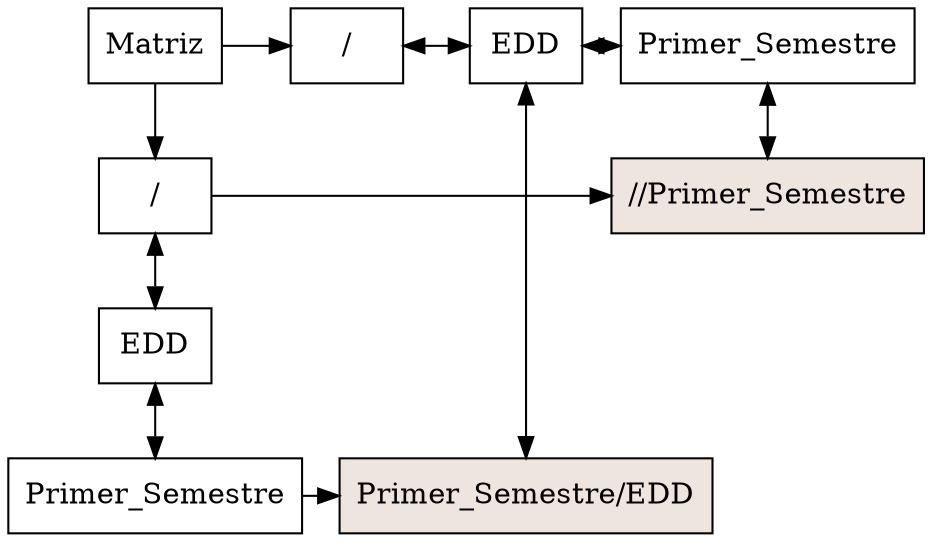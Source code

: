 digraph G{
node [shape = box]
raiz[label="Matriz"  group=1];
793633758 [label="/" group = 1];
877367046 [label="EDD" group = 1];
1331924717 [label="Primer_Semestre" group = 1];
793633758->877367046[dir=both];
877367046->1331924717[dir=both];
746353056 [label="/" group = 49];
1343671095 [label="EDD" group = 207];
1113757406 [label="Primer_Semestre" group = 1560];
746353056->1343671095[dir=both];
1343671095->1113757406[dir=both];
raiz ->793633758
raiz ->746353056
{ rank  = same; raiz 
746353056;
1343671095;
1113757406;
}
1935258157 [style=filled,fillcolor=seashell2,label= "Primer_Semestre/EDD" group = 207 ];
49405535 [style=filled,fillcolor=seashell2,label= "//Primer_Semestre" group = 1560 ];
793633758->49405535
{ rank = same; 793633758;
49405535;
}
1331924717->1935258157
{ rank = same; 1331924717;
1935258157;
}
1343671095->1935258157[dir=both];
1113757406->49405535[dir=both];
}
